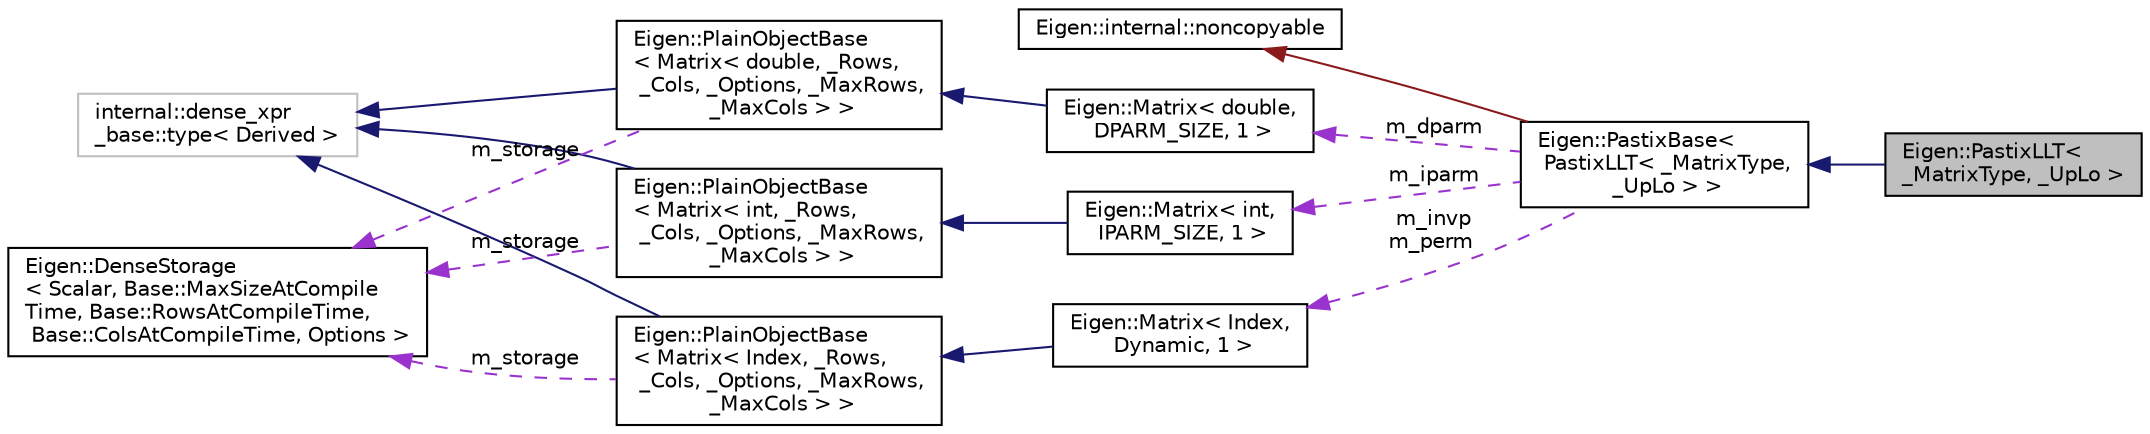 digraph "Eigen::PastixLLT&lt; _MatrixType, _UpLo &gt;"
{
  edge [fontname="Helvetica",fontsize="10",labelfontname="Helvetica",labelfontsize="10"];
  node [fontname="Helvetica",fontsize="10",shape=record];
  rankdir="LR";
  Node1 [label="Eigen::PastixLLT\< \l_MatrixType, _UpLo \>",height=0.2,width=0.4,color="black", fillcolor="grey75", style="filled", fontcolor="black"];
  Node2 -> Node1 [dir="back",color="midnightblue",fontsize="10",style="solid",fontname="Helvetica"];
  Node2 [label="Eigen::PastixBase\<\l PastixLLT\< _MatrixType,\l _UpLo \> \>",height=0.2,width=0.4,color="black", fillcolor="white", style="filled",URL="$class_eigen_1_1_pastix_base.html"];
  Node3 -> Node2 [dir="back",color="firebrick4",fontsize="10",style="solid",fontname="Helvetica"];
  Node3 [label="Eigen::internal::noncopyable",height=0.2,width=0.4,color="black", fillcolor="white", style="filled",URL="$class_eigen_1_1internal_1_1noncopyable.html"];
  Node4 -> Node2 [dir="back",color="darkorchid3",fontsize="10",style="dashed",label=" m_iparm" ,fontname="Helvetica"];
  Node4 [label="Eigen::Matrix\< int,\l IPARM_SIZE, 1 \>",height=0.2,width=0.4,color="black", fillcolor="white", style="filled",URL="$class_eigen_1_1_matrix.html"];
  Node5 -> Node4 [dir="back",color="midnightblue",fontsize="10",style="solid",fontname="Helvetica"];
  Node5 [label="Eigen::PlainObjectBase\l\< Matrix\< int, _Rows,\l _Cols, _Options, _MaxRows,\l _MaxCols \> \>",height=0.2,width=0.4,color="black", fillcolor="white", style="filled",URL="$class_eigen_1_1_plain_object_base.html",tooltip="Dense storage base class for matrices and arrays. "];
  Node6 -> Node5 [dir="back",color="midnightblue",fontsize="10",style="solid",fontname="Helvetica"];
  Node6 [label="internal::dense_xpr\l_base::type\< Derived \>",height=0.2,width=0.4,color="grey75", fillcolor="white", style="filled"];
  Node7 -> Node5 [dir="back",color="darkorchid3",fontsize="10",style="dashed",label=" m_storage" ,fontname="Helvetica"];
  Node7 [label="Eigen::DenseStorage\l\< Scalar, Base::MaxSizeAtCompile\lTime, Base::RowsAtCompileTime,\l Base::ColsAtCompileTime, Options \>",height=0.2,width=0.4,color="black", fillcolor="white", style="filled",URL="$class_eigen_1_1_dense_storage.html"];
  Node8 -> Node2 [dir="back",color="darkorchid3",fontsize="10",style="dashed",label=" m_dparm" ,fontname="Helvetica"];
  Node8 [label="Eigen::Matrix\< double,\l DPARM_SIZE, 1 \>",height=0.2,width=0.4,color="black", fillcolor="white", style="filled",URL="$class_eigen_1_1_matrix.html"];
  Node9 -> Node8 [dir="back",color="midnightblue",fontsize="10",style="solid",fontname="Helvetica"];
  Node9 [label="Eigen::PlainObjectBase\l\< Matrix\< double, _Rows,\l _Cols, _Options, _MaxRows,\l _MaxCols \> \>",height=0.2,width=0.4,color="black", fillcolor="white", style="filled",URL="$class_eigen_1_1_plain_object_base.html",tooltip="Dense storage base class for matrices and arrays. "];
  Node6 -> Node9 [dir="back",color="midnightblue",fontsize="10",style="solid",fontname="Helvetica"];
  Node7 -> Node9 [dir="back",color="darkorchid3",fontsize="10",style="dashed",label=" m_storage" ,fontname="Helvetica"];
  Node10 -> Node2 [dir="back",color="darkorchid3",fontsize="10",style="dashed",label=" m_invp\nm_perm" ,fontname="Helvetica"];
  Node10 [label="Eigen::Matrix\< Index,\l Dynamic, 1 \>",height=0.2,width=0.4,color="black", fillcolor="white", style="filled",URL="$class_eigen_1_1_matrix.html"];
  Node11 -> Node10 [dir="back",color="midnightblue",fontsize="10",style="solid",fontname="Helvetica"];
  Node11 [label="Eigen::PlainObjectBase\l\< Matrix\< Index, _Rows,\l _Cols, _Options, _MaxRows,\l _MaxCols \> \>",height=0.2,width=0.4,color="black", fillcolor="white", style="filled",URL="$class_eigen_1_1_plain_object_base.html",tooltip="Dense storage base class for matrices and arrays. "];
  Node6 -> Node11 [dir="back",color="midnightblue",fontsize="10",style="solid",fontname="Helvetica"];
  Node7 -> Node11 [dir="back",color="darkorchid3",fontsize="10",style="dashed",label=" m_storage" ,fontname="Helvetica"];
}
